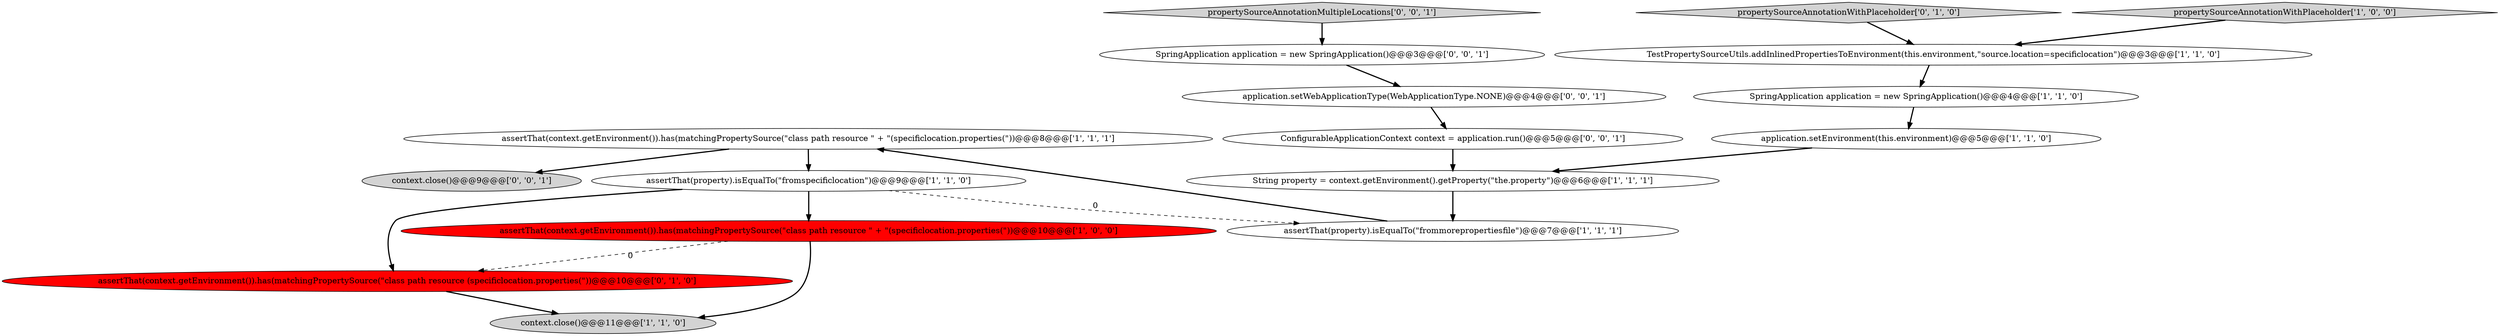 digraph {
4 [style = filled, label = "assertThat(context.getEnvironment()).has(matchingPropertySource(\"class path resource \" + \"(specificlocation.properties(\"))@@@8@@@['1', '1', '1']", fillcolor = white, shape = ellipse image = "AAA0AAABBB1BBB"];
3 [style = filled, label = "SpringApplication application = new SpringApplication()@@@4@@@['1', '1', '0']", fillcolor = white, shape = ellipse image = "AAA0AAABBB1BBB"];
10 [style = filled, label = "assertThat(context.getEnvironment()).has(matchingPropertySource(\"class path resource (specificlocation.properties(\"))@@@10@@@['0', '1', '0']", fillcolor = red, shape = ellipse image = "AAA1AAABBB2BBB"];
12 [style = filled, label = "context.close()@@@9@@@['0', '0', '1']", fillcolor = lightgray, shape = ellipse image = "AAA0AAABBB3BBB"];
5 [style = filled, label = "TestPropertySourceUtils.addInlinedPropertiesToEnvironment(this.environment,\"source.location=specificlocation\")@@@3@@@['1', '1', '0']", fillcolor = white, shape = ellipse image = "AAA0AAABBB1BBB"];
16 [style = filled, label = "propertySourceAnnotationMultipleLocations['0', '0', '1']", fillcolor = lightgray, shape = diamond image = "AAA0AAABBB3BBB"];
13 [style = filled, label = "ConfigurableApplicationContext context = application.run()@@@5@@@['0', '0', '1']", fillcolor = white, shape = ellipse image = "AAA0AAABBB3BBB"];
15 [style = filled, label = "application.setWebApplicationType(WebApplicationType.NONE)@@@4@@@['0', '0', '1']", fillcolor = white, shape = ellipse image = "AAA0AAABBB3BBB"];
1 [style = filled, label = "assertThat(property).isEqualTo(\"frommorepropertiesfile\")@@@7@@@['1', '1', '1']", fillcolor = white, shape = ellipse image = "AAA0AAABBB1BBB"];
14 [style = filled, label = "SpringApplication application = new SpringApplication()@@@3@@@['0', '0', '1']", fillcolor = white, shape = ellipse image = "AAA0AAABBB3BBB"];
6 [style = filled, label = "assertThat(property).isEqualTo(\"fromspecificlocation\")@@@9@@@['1', '1', '0']", fillcolor = white, shape = ellipse image = "AAA0AAABBB1BBB"];
7 [style = filled, label = "application.setEnvironment(this.environment)@@@5@@@['1', '1', '0']", fillcolor = white, shape = ellipse image = "AAA0AAABBB1BBB"];
2 [style = filled, label = "String property = context.getEnvironment().getProperty(\"the.property\")@@@6@@@['1', '1', '1']", fillcolor = white, shape = ellipse image = "AAA0AAABBB1BBB"];
9 [style = filled, label = "context.close()@@@11@@@['1', '1', '0']", fillcolor = lightgray, shape = ellipse image = "AAA0AAABBB1BBB"];
11 [style = filled, label = "propertySourceAnnotationWithPlaceholder['0', '1', '0']", fillcolor = lightgray, shape = diamond image = "AAA0AAABBB2BBB"];
0 [style = filled, label = "propertySourceAnnotationWithPlaceholder['1', '0', '0']", fillcolor = lightgray, shape = diamond image = "AAA0AAABBB1BBB"];
8 [style = filled, label = "assertThat(context.getEnvironment()).has(matchingPropertySource(\"class path resource \" + \"(specificlocation.properties(\"))@@@10@@@['1', '0', '0']", fillcolor = red, shape = ellipse image = "AAA1AAABBB1BBB"];
5->3 [style = bold, label=""];
4->12 [style = bold, label=""];
16->14 [style = bold, label=""];
11->5 [style = bold, label=""];
1->4 [style = bold, label=""];
10->9 [style = bold, label=""];
14->15 [style = bold, label=""];
15->13 [style = bold, label=""];
6->1 [style = dashed, label="0"];
8->10 [style = dashed, label="0"];
3->7 [style = bold, label=""];
13->2 [style = bold, label=""];
4->6 [style = bold, label=""];
7->2 [style = bold, label=""];
2->1 [style = bold, label=""];
6->10 [style = bold, label=""];
6->8 [style = bold, label=""];
0->5 [style = bold, label=""];
8->9 [style = bold, label=""];
}
